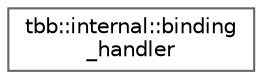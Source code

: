digraph "类继承关系图"
{
 // LATEX_PDF_SIZE
  bgcolor="transparent";
  edge [fontname=Helvetica,fontsize=10,labelfontname=Helvetica,labelfontsize=10];
  node [fontname=Helvetica,fontsize=10,shape=box,height=0.2,width=0.4];
  rankdir="LR";
  Node0 [id="Node000000",label="tbb::internal::binding\l_handler",height=0.2,width=0.4,color="grey40", fillcolor="white", style="filled",URL="$classtbb_1_1internal_1_1binding__handler.html",tooltip=" "];
}
